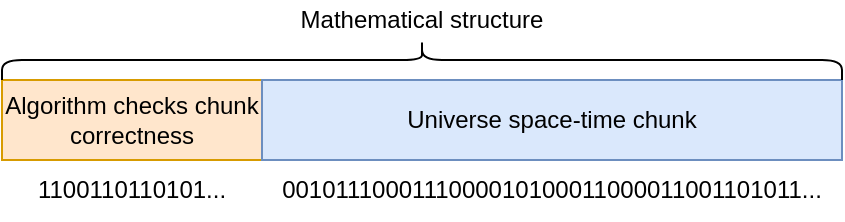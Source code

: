 <mxfile version="20.7.4" type="device"><diagram id="2riD3-JbWSZt0VzAZHZp" name="Page-1"><mxGraphModel dx="1194" dy="767" grid="1" gridSize="10" guides="1" tooltips="1" connect="1" arrows="1" fold="1" page="1" pageScale="1" pageWidth="827" pageHeight="1169" math="0" shadow="0"><root><mxCell id="0"/><mxCell id="1" parent="0"/><mxCell id="0R7pQaaEaHYw-Zy2l5Sx-2" value="Algorithm checks chunk correctness" style="rounded=0;whiteSpace=wrap;html=1;fillColor=#ffe6cc;strokeColor=#d79b00;" parent="1" vertex="1"><mxGeometry x="280" y="360" width="130" height="40" as="geometry"/></mxCell><mxCell id="0R7pQaaEaHYw-Zy2l5Sx-3" value="Universe space-time chunk" style="rounded=0;whiteSpace=wrap;html=1;fillColor=#dae8fc;strokeColor=#6c8ebf;" parent="1" vertex="1"><mxGeometry x="410" y="360" width="290" height="40" as="geometry"/></mxCell><mxCell id="0R7pQaaEaHYw-Zy2l5Sx-9" value="1100110110101..." style="text;html=1;strokeColor=none;fillColor=none;align=center;verticalAlign=middle;whiteSpace=wrap;rounded=0;" parent="1" vertex="1"><mxGeometry x="280" y="400" width="130" height="30" as="geometry"/></mxCell><mxCell id="0R7pQaaEaHYw-Zy2l5Sx-11" value="0010111000111000010100011000011001101011..." style="text;html=1;strokeColor=none;fillColor=none;align=center;verticalAlign=middle;whiteSpace=wrap;rounded=0;" parent="1" vertex="1"><mxGeometry x="410" y="400" width="290" height="30" as="geometry"/></mxCell><mxCell id="TH2laa1DnRyn-3IFbmmw-1" value="" style="shape=curlyBracket;whiteSpace=wrap;html=1;rounded=1;rotation=90;" parent="1" vertex="1"><mxGeometry x="480" y="140" width="20" height="420" as="geometry"/></mxCell><mxCell id="TH2laa1DnRyn-3IFbmmw-2" value="Mathematical structure" style="text;html=1;strokeColor=none;fillColor=none;align=center;verticalAlign=middle;whiteSpace=wrap;rounded=0;" parent="1" vertex="1"><mxGeometry x="280" y="320" width="420" height="20" as="geometry"/></mxCell></root></mxGraphModel></diagram></mxfile>